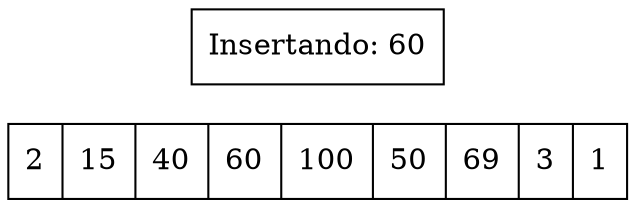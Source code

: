 digraph G{ node [shape = record ];
 rankdir=LR;X[label="{ 2|15|40|60|100|50|69|3|1}" pos = "10,1!" ]puntDer[label="Insertando: 60" pos = "9,2!"] 
}
